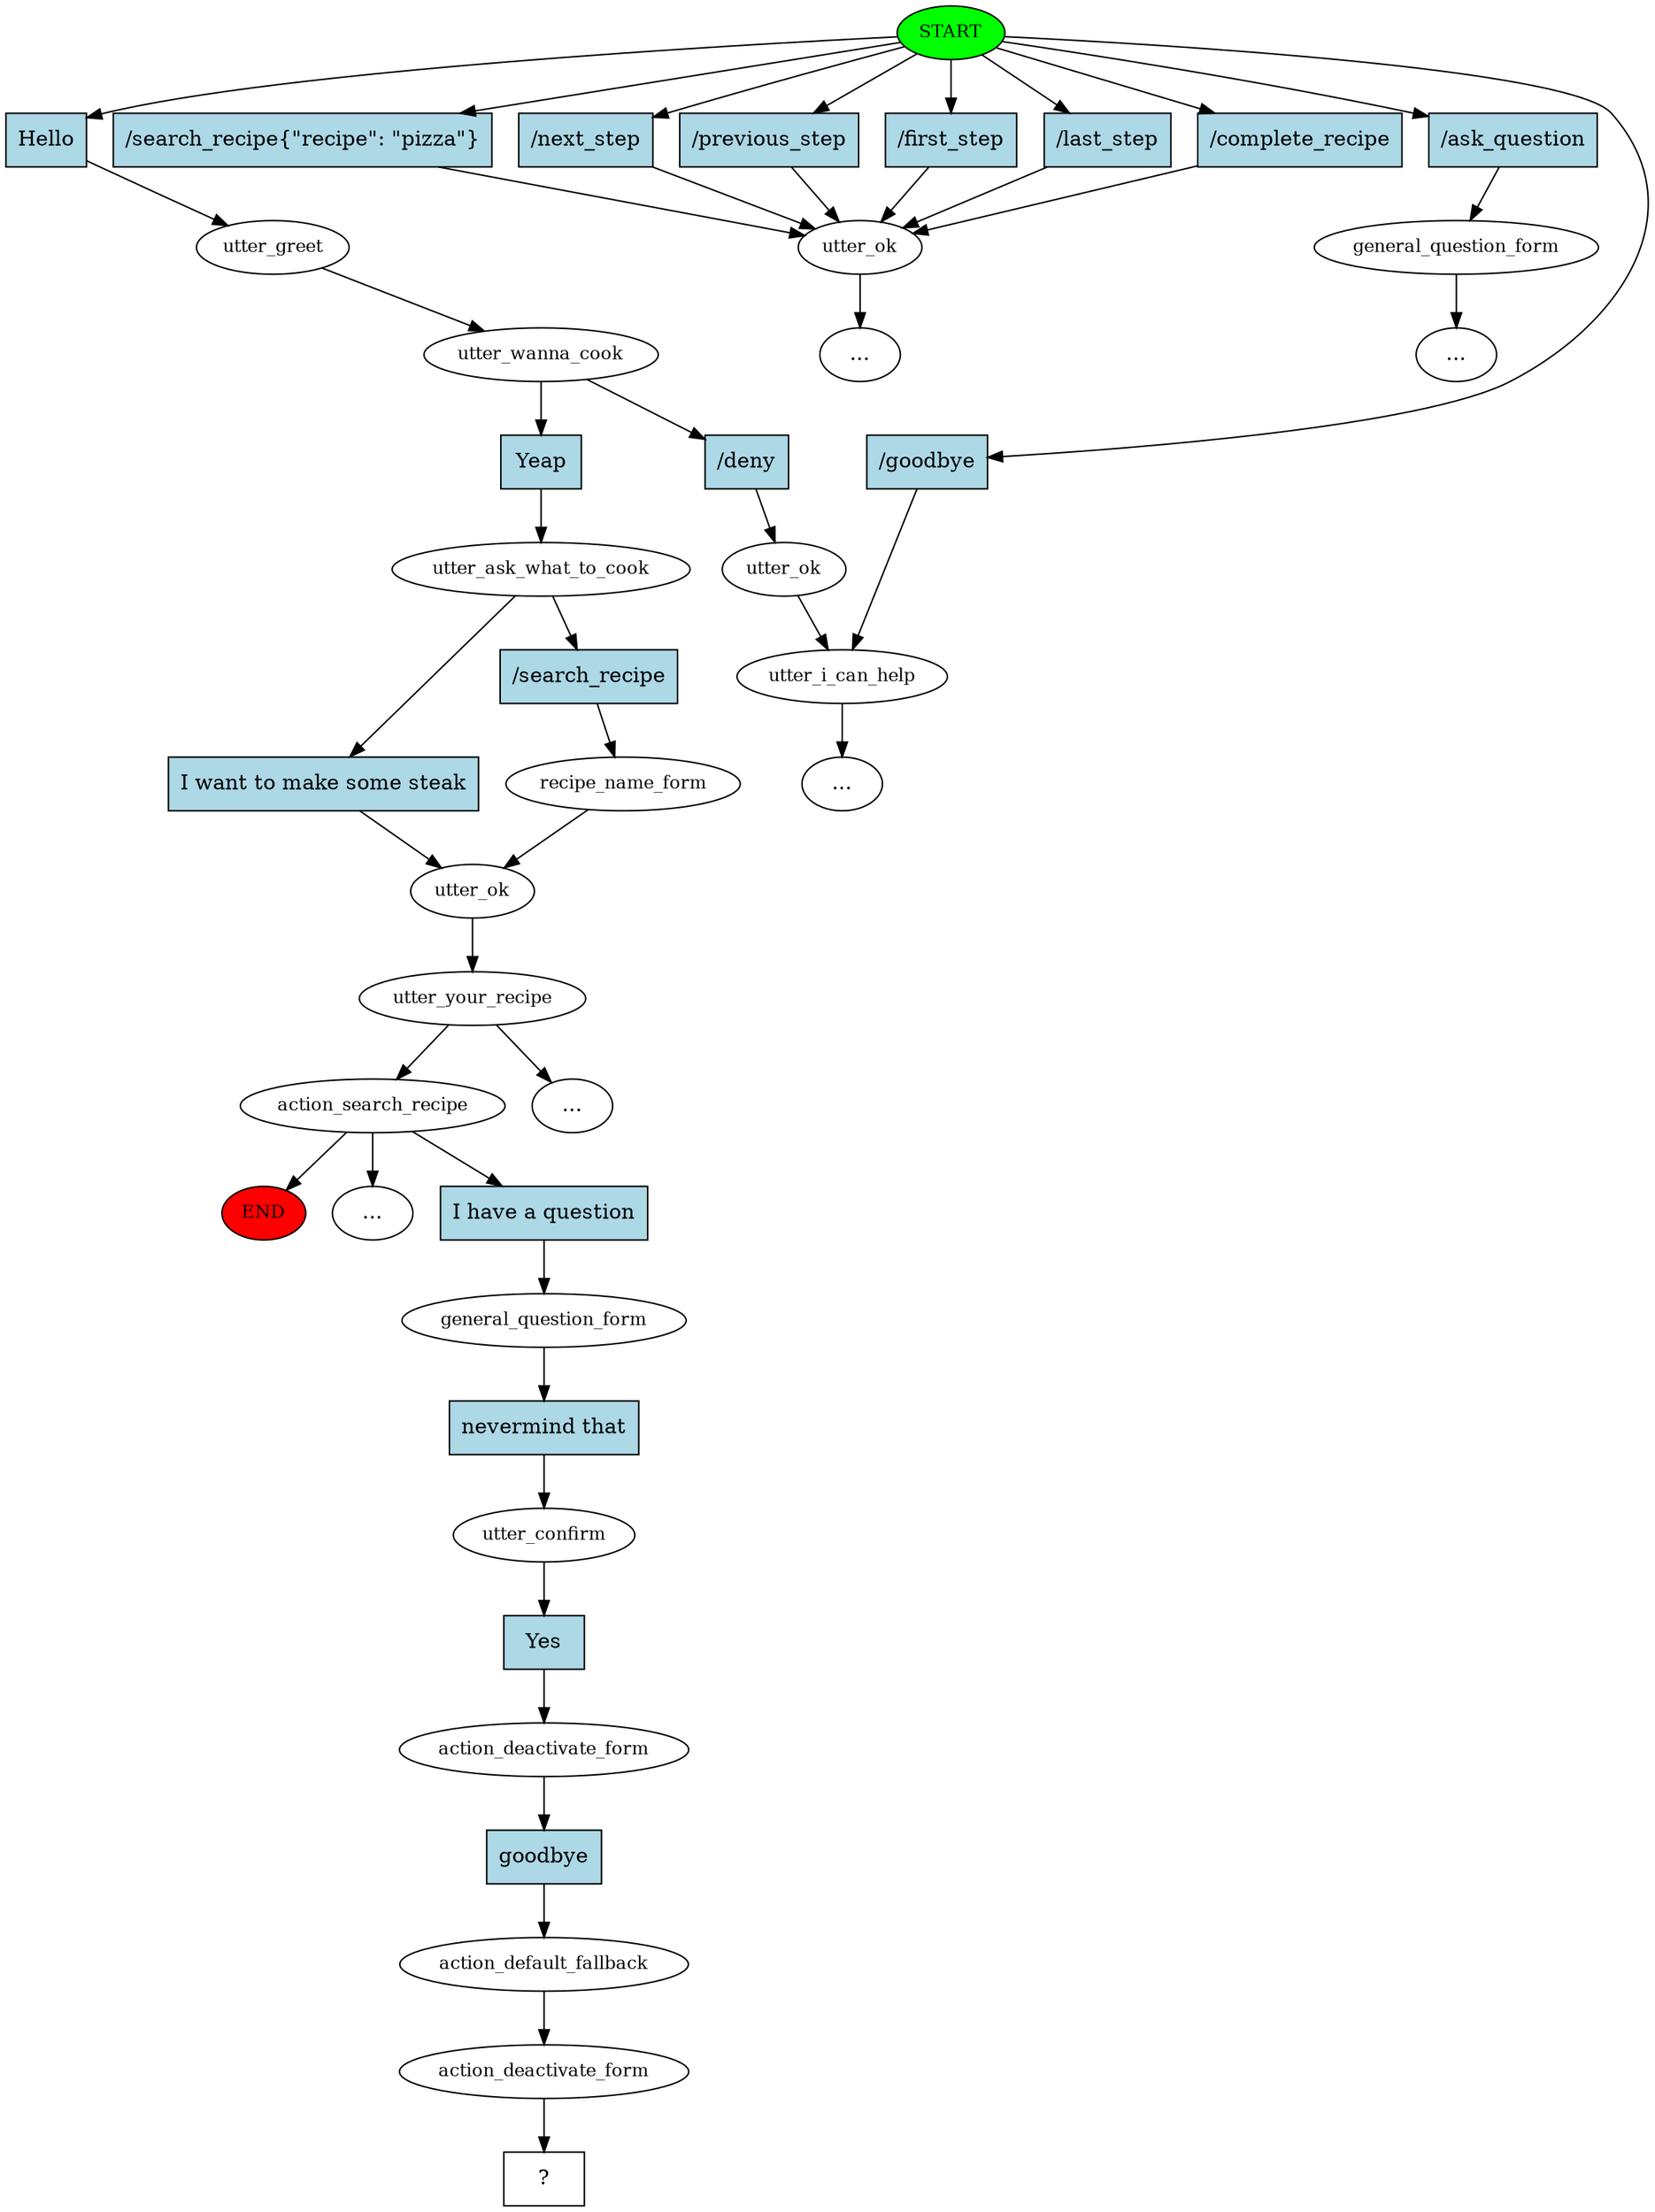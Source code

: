digraph  {
0 [class="start active", fillcolor=green, fontsize=12, label=START, style=filled];
"-1" [class=end, fillcolor=red, fontsize=12, label=END, style=filled];
1 [class=active, fontsize=12, label=utter_greet];
2 [class=active, fontsize=12, label=utter_wanna_cook];
3 [class=active, fontsize=12, label=utter_ask_what_to_cook];
4 [class=active, fontsize=12, label=utter_ok];
5 [class=active, fontsize=12, label=utter_your_recipe];
6 [class=active, fontsize=12, label=action_search_recipe];
10 [class="", fontsize=12, label=recipe_name_form];
"-3" [class=ellipsis, label="..."];
15 [class="", fontsize=12, label=utter_ok];
16 [class="", fontsize=12, label=utter_i_can_help];
17 [class="", fontsize=12, label=utter_ok];
"-10" [class=ellipsis, label="..."];
"-11" [class=ellipsis, label="..."];
24 [class="", fontsize=12, label=general_question_form];
"-13" [class=ellipsis, label="..."];
"-14" [class=ellipsis, label="..."];
38 [class=active, fontsize=12, label=general_question_form];
39 [class=active, fontsize=12, label=utter_confirm];
40 [class=active, fontsize=12, label=action_deactivate_form];
41 [class=active, fontsize=12, label=action_default_fallback];
42 [class=active, fontsize=12, label=action_deactivate_form];
43 [class="intent dashed active", label="  ?  ", shape=rect];
44 [class="intent active", fillcolor=lightblue, label=Hello, shape=rect, style=filled];
45 [class=intent, fillcolor=lightblue, label="/search_recipe{\"recipe\": \"pizza\"}", shape=rect, style=filled];
46 [class=intent, fillcolor=lightblue, label="/next_step", shape=rect, style=filled];
47 [class=intent, fillcolor=lightblue, label="/previous_step", shape=rect, style=filled];
48 [class=intent, fillcolor=lightblue, label="/first_step", shape=rect, style=filled];
49 [class=intent, fillcolor=lightblue, label="/last_step", shape=rect, style=filled];
50 [class=intent, fillcolor=lightblue, label="/complete_recipe", shape=rect, style=filled];
51 [class=intent, fillcolor=lightblue, label="/ask_question", shape=rect, style=filled];
52 [class=intent, fillcolor=lightblue, label="/goodbye", shape=rect, style=filled];
53 [class="intent active", fillcolor=lightblue, label=Yeap, shape=rect, style=filled];
54 [class=intent, fillcolor=lightblue, label="/deny", shape=rect, style=filled];
55 [class="intent active", fillcolor=lightblue, label="I want to make some steak", shape=rect, style=filled];
56 [class=intent, fillcolor=lightblue, label="/search_recipe", shape=rect, style=filled];
57 [class="intent active", fillcolor=lightblue, label="I have a question", shape=rect, style=filled];
58 [class="intent active", fillcolor=lightblue, label="nevermind that", shape=rect, style=filled];
59 [class="intent active", fillcolor=lightblue, label=Yes, shape=rect, style=filled];
60 [class="intent active", fillcolor=lightblue, label=goodbye, shape=rect, style=filled];
0 -> 44  [class=active, key=0];
0 -> 45  [class="", key=0];
0 -> 46  [class="", key=0];
0 -> 47  [class="", key=0];
0 -> 48  [class="", key=0];
0 -> 49  [class="", key=0];
0 -> 50  [class="", key=0];
0 -> 51  [class="", key=0];
0 -> 52  [class="", key=0];
1 -> 2  [class=active, key=NONE, label=""];
2 -> 53  [class=active, key=0];
2 -> 54  [class="", key=0];
3 -> 55  [class=active, key=0];
3 -> 56  [class="", key=0];
4 -> 5  [class=active, key=NONE, label=""];
5 -> 6  [class=active, key=NONE, label=""];
5 -> "-3"  [class="", key=NONE, label=""];
6 -> "-1"  [class="", key=NONE, label=""];
6 -> "-14"  [class="", key=NONE, label=""];
6 -> 57  [class=active, key=0];
10 -> 4  [class="", key=NONE, label=""];
15 -> 16  [class="", key=NONE, label=""];
16 -> "-11"  [class="", key=NONE, label=""];
17 -> "-10"  [class="", key=NONE, label=""];
24 -> "-13"  [class="", key=NONE, label=""];
38 -> 58  [class=active, key=0];
39 -> 59  [class=active, key=0];
40 -> 60  [class=active, key=0];
41 -> 42  [class=active, key=NONE, label=""];
42 -> 43  [class=active, key=NONE, label=""];
44 -> 1  [class=active, key=0];
45 -> 17  [class="", key=0];
46 -> 17  [class="", key=0];
47 -> 17  [class="", key=0];
48 -> 17  [class="", key=0];
49 -> 17  [class="", key=0];
50 -> 17  [class="", key=0];
51 -> 24  [class="", key=0];
52 -> 16  [class="", key=0];
53 -> 3  [class=active, key=0];
54 -> 15  [class="", key=0];
55 -> 4  [class=active, key=0];
56 -> 10  [class="", key=0];
57 -> 38  [class=active, key=0];
58 -> 39  [class=active, key=0];
59 -> 40  [class=active, key=0];
60 -> 41  [class=active, key=0];
}
